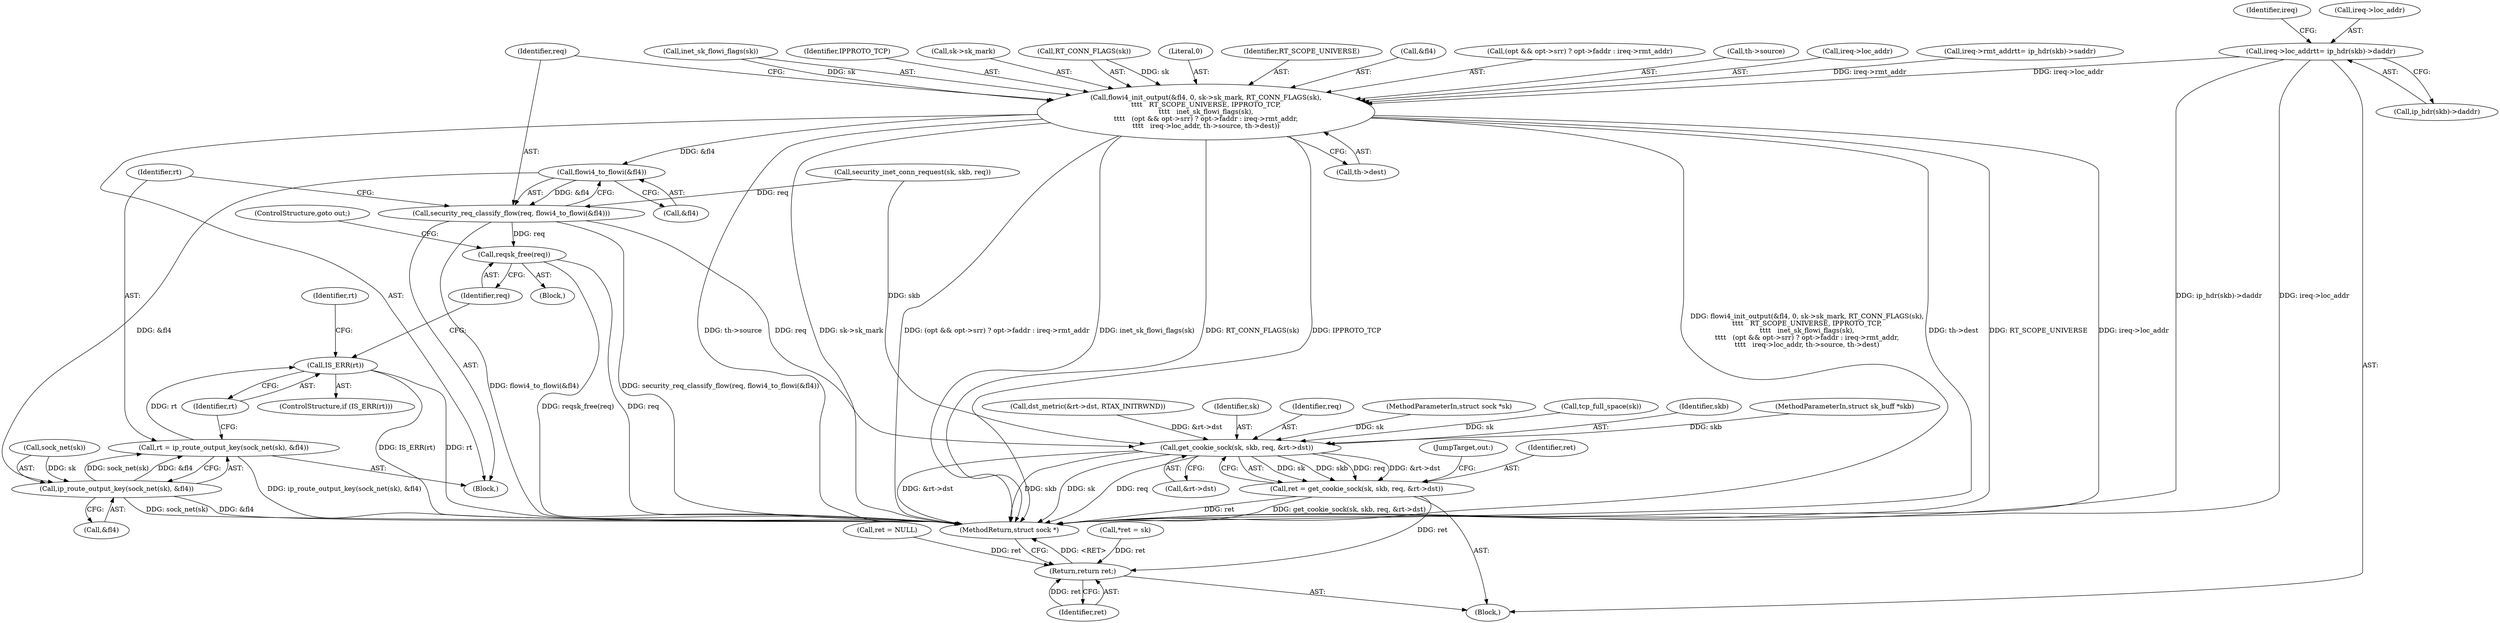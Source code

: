 digraph "0_linux_f6d8bd051c391c1c0458a30b2a7abcd939329259_28@pointer" {
"1000251" [label="(Call,ireq->loc_addr\t\t= ip_hdr(skb)->daddr)"];
"1000381" [label="(Call,flowi4_init_output(&fl4, 0, sk->sk_mark, RT_CONN_FLAGS(sk),\n\t\t\t\t   RT_SCOPE_UNIVERSE, IPPROTO_TCP,\n\t\t\t\t   inet_sk_flowi_flags(sk),\n\t\t\t\t   (opt && opt->srr) ? opt->faddr : ireq->rmt_addr,\n\t\t\t\t   ireq->loc_addr, th->source, th->dest))"];
"1000417" [label="(Call,flowi4_to_flowi(&fl4))"];
"1000415" [label="(Call,security_req_classify_flow(req, flowi4_to_flowi(&fl4)))"];
"1000431" [label="(Call,reqsk_free(req))"];
"1000472" [label="(Call,get_cookie_sock(sk, skb, req, &rt->dst))"];
"1000470" [label="(Call,ret = get_cookie_sock(sk, skb, req, &rt->dst))"];
"1000481" [label="(Return,return ret;)"];
"1000422" [label="(Call,ip_route_output_key(sock_net(sk), &fl4))"];
"1000420" [label="(Call,rt = ip_route_output_key(sock_net(sk), &fl4))"];
"1000428" [label="(Call,IS_ERR(rt))"];
"1000251" [label="(Call,ireq->loc_addr\t\t= ip_hdr(skb)->daddr)"];
"1000483" [label="(MethodReturn,struct sock *)"];
"1000412" [label="(Call,th->dest)"];
"1000420" [label="(Call,rt = ip_route_output_key(sock_net(sk), &fl4))"];
"1000418" [label="(Call,&fl4)"];
"1000430" [label="(Block,)"];
"1000432" [label="(Identifier,req)"];
"1000459" [label="(Call,dst_metric(&rt->dst, RTAX_INITRWND))"];
"1000109" [label="(Block,)"];
"1000384" [label="(Literal,0)"];
"1000425" [label="(Call,&fl4)"];
"1000392" [label="(Call,inet_sk_flowi_flags(sk))"];
"1000415" [label="(Call,security_req_classify_flow(req, flowi4_to_flowi(&fl4)))"];
"1000390" [label="(Identifier,RT_SCOPE_UNIVERSE)"];
"1000255" [label="(Call,ip_hdr(skb)->daddr)"];
"1000473" [label="(Identifier,sk)"];
"1000472" [label="(Call,get_cookie_sock(sk, skb, req, &rt->dst))"];
"1000475" [label="(Identifier,req)"];
"1000382" [label="(Call,&fl4)"];
"1000106" [label="(MethodParameterIn,struct sock *sk)"];
"1000394" [label="(Call,(opt && opt->srr) ? opt->faddr : ireq->rmt_addr)"];
"1000441" [label="(Call,tcp_full_space(sk))"];
"1000437" [label="(Identifier,rt)"];
"1000481" [label="(Return,return ret;)"];
"1000433" [label="(ControlStructure,goto out;)"];
"1000470" [label="(Call,ret = get_cookie_sock(sk, skb, req, &rt->dst))"];
"1000474" [label="(Identifier,skb)"];
"1000409" [label="(Call,th->source)"];
"1000471" [label="(Identifier,ret)"];
"1000480" [label="(JumpTarget,out:)"];
"1000431" [label="(Call,reqsk_free(req))"];
"1000427" [label="(ControlStructure,if (IS_ERR(rt)))"];
"1000422" [label="(Call,ip_route_output_key(sock_net(sk), &fl4))"];
"1000406" [label="(Call,ireq->loc_addr)"];
"1000197" [label="(Call,ret = NULL)"];
"1000421" [label="(Identifier,rt)"];
"1000417" [label="(Call,flowi4_to_flowi(&fl4))"];
"1000259" [label="(Call,ireq->rmt_addr\t\t= ip_hdr(skb)->saddr)"];
"1000476" [label="(Call,&rt->dst)"];
"1000379" [label="(Block,)"];
"1000429" [label="(Identifier,rt)"];
"1000391" [label="(Identifier,IPPROTO_TCP)"];
"1000423" [label="(Call,sock_net(sk))"];
"1000107" [label="(MethodParameterIn,struct sk_buff *skb)"];
"1000385" [label="(Call,sk->sk_mark)"];
"1000416" [label="(Identifier,req)"];
"1000482" [label="(Identifier,ret)"];
"1000388" [label="(Call,RT_CONN_FLAGS(sk))"];
"1000428" [label="(Call,IS_ERR(rt))"];
"1000381" [label="(Call,flowi4_init_output(&fl4, 0, sk->sk_mark, RT_CONN_FLAGS(sk),\n\t\t\t\t   RT_SCOPE_UNIVERSE, IPPROTO_TCP,\n\t\t\t\t   inet_sk_flowi_flags(sk),\n\t\t\t\t   (opt && opt->srr) ? opt->faddr : ireq->rmt_addr,\n\t\t\t\t   ireq->loc_addr, th->source, th->dest))"];
"1000134" [label="(Call,*ret = sk)"];
"1000261" [label="(Identifier,ireq)"];
"1000252" [label="(Call,ireq->loc_addr)"];
"1000361" [label="(Call,security_inet_conn_request(sk, skb, req))"];
"1000251" -> "1000109"  [label="AST: "];
"1000251" -> "1000255"  [label="CFG: "];
"1000252" -> "1000251"  [label="AST: "];
"1000255" -> "1000251"  [label="AST: "];
"1000261" -> "1000251"  [label="CFG: "];
"1000251" -> "1000483"  [label="DDG: ip_hdr(skb)->daddr"];
"1000251" -> "1000483"  [label="DDG: ireq->loc_addr"];
"1000251" -> "1000381"  [label="DDG: ireq->loc_addr"];
"1000381" -> "1000379"  [label="AST: "];
"1000381" -> "1000412"  [label="CFG: "];
"1000382" -> "1000381"  [label="AST: "];
"1000384" -> "1000381"  [label="AST: "];
"1000385" -> "1000381"  [label="AST: "];
"1000388" -> "1000381"  [label="AST: "];
"1000390" -> "1000381"  [label="AST: "];
"1000391" -> "1000381"  [label="AST: "];
"1000392" -> "1000381"  [label="AST: "];
"1000394" -> "1000381"  [label="AST: "];
"1000406" -> "1000381"  [label="AST: "];
"1000409" -> "1000381"  [label="AST: "];
"1000412" -> "1000381"  [label="AST: "];
"1000416" -> "1000381"  [label="CFG: "];
"1000381" -> "1000483"  [label="DDG: (opt && opt->srr) ? opt->faddr : ireq->rmt_addr"];
"1000381" -> "1000483"  [label="DDG: th->source"];
"1000381" -> "1000483"  [label="DDG: inet_sk_flowi_flags(sk)"];
"1000381" -> "1000483"  [label="DDG: th->dest"];
"1000381" -> "1000483"  [label="DDG: RT_CONN_FLAGS(sk)"];
"1000381" -> "1000483"  [label="DDG: RT_SCOPE_UNIVERSE"];
"1000381" -> "1000483"  [label="DDG: ireq->loc_addr"];
"1000381" -> "1000483"  [label="DDG: IPPROTO_TCP"];
"1000381" -> "1000483"  [label="DDG: flowi4_init_output(&fl4, 0, sk->sk_mark, RT_CONN_FLAGS(sk),\n\t\t\t\t   RT_SCOPE_UNIVERSE, IPPROTO_TCP,\n\t\t\t\t   inet_sk_flowi_flags(sk),\n\t\t\t\t   (opt && opt->srr) ? opt->faddr : ireq->rmt_addr,\n\t\t\t\t   ireq->loc_addr, th->source, th->dest)"];
"1000381" -> "1000483"  [label="DDG: sk->sk_mark"];
"1000388" -> "1000381"  [label="DDG: sk"];
"1000392" -> "1000381"  [label="DDG: sk"];
"1000259" -> "1000381"  [label="DDG: ireq->rmt_addr"];
"1000381" -> "1000417"  [label="DDG: &fl4"];
"1000417" -> "1000415"  [label="AST: "];
"1000417" -> "1000418"  [label="CFG: "];
"1000418" -> "1000417"  [label="AST: "];
"1000415" -> "1000417"  [label="CFG: "];
"1000417" -> "1000415"  [label="DDG: &fl4"];
"1000417" -> "1000422"  [label="DDG: &fl4"];
"1000415" -> "1000379"  [label="AST: "];
"1000416" -> "1000415"  [label="AST: "];
"1000421" -> "1000415"  [label="CFG: "];
"1000415" -> "1000483"  [label="DDG: security_req_classify_flow(req, flowi4_to_flowi(&fl4))"];
"1000415" -> "1000483"  [label="DDG: flowi4_to_flowi(&fl4)"];
"1000361" -> "1000415"  [label="DDG: req"];
"1000415" -> "1000431"  [label="DDG: req"];
"1000415" -> "1000472"  [label="DDG: req"];
"1000431" -> "1000430"  [label="AST: "];
"1000431" -> "1000432"  [label="CFG: "];
"1000432" -> "1000431"  [label="AST: "];
"1000433" -> "1000431"  [label="CFG: "];
"1000431" -> "1000483"  [label="DDG: req"];
"1000431" -> "1000483"  [label="DDG: reqsk_free(req)"];
"1000472" -> "1000470"  [label="AST: "];
"1000472" -> "1000476"  [label="CFG: "];
"1000473" -> "1000472"  [label="AST: "];
"1000474" -> "1000472"  [label="AST: "];
"1000475" -> "1000472"  [label="AST: "];
"1000476" -> "1000472"  [label="AST: "];
"1000470" -> "1000472"  [label="CFG: "];
"1000472" -> "1000483"  [label="DDG: &rt->dst"];
"1000472" -> "1000483"  [label="DDG: skb"];
"1000472" -> "1000483"  [label="DDG: req"];
"1000472" -> "1000483"  [label="DDG: sk"];
"1000472" -> "1000470"  [label="DDG: sk"];
"1000472" -> "1000470"  [label="DDG: skb"];
"1000472" -> "1000470"  [label="DDG: req"];
"1000472" -> "1000470"  [label="DDG: &rt->dst"];
"1000441" -> "1000472"  [label="DDG: sk"];
"1000106" -> "1000472"  [label="DDG: sk"];
"1000361" -> "1000472"  [label="DDG: skb"];
"1000107" -> "1000472"  [label="DDG: skb"];
"1000459" -> "1000472"  [label="DDG: &rt->dst"];
"1000470" -> "1000109"  [label="AST: "];
"1000471" -> "1000470"  [label="AST: "];
"1000480" -> "1000470"  [label="CFG: "];
"1000470" -> "1000483"  [label="DDG: get_cookie_sock(sk, skb, req, &rt->dst)"];
"1000470" -> "1000483"  [label="DDG: ret"];
"1000470" -> "1000481"  [label="DDG: ret"];
"1000481" -> "1000109"  [label="AST: "];
"1000481" -> "1000482"  [label="CFG: "];
"1000482" -> "1000481"  [label="AST: "];
"1000483" -> "1000481"  [label="CFG: "];
"1000481" -> "1000483"  [label="DDG: <RET>"];
"1000482" -> "1000481"  [label="DDG: ret"];
"1000134" -> "1000481"  [label="DDG: ret"];
"1000197" -> "1000481"  [label="DDG: ret"];
"1000422" -> "1000420"  [label="AST: "];
"1000422" -> "1000425"  [label="CFG: "];
"1000423" -> "1000422"  [label="AST: "];
"1000425" -> "1000422"  [label="AST: "];
"1000420" -> "1000422"  [label="CFG: "];
"1000422" -> "1000483"  [label="DDG: sock_net(sk)"];
"1000422" -> "1000483"  [label="DDG: &fl4"];
"1000422" -> "1000420"  [label="DDG: sock_net(sk)"];
"1000422" -> "1000420"  [label="DDG: &fl4"];
"1000423" -> "1000422"  [label="DDG: sk"];
"1000420" -> "1000379"  [label="AST: "];
"1000421" -> "1000420"  [label="AST: "];
"1000429" -> "1000420"  [label="CFG: "];
"1000420" -> "1000483"  [label="DDG: ip_route_output_key(sock_net(sk), &fl4)"];
"1000420" -> "1000428"  [label="DDG: rt"];
"1000428" -> "1000427"  [label="AST: "];
"1000428" -> "1000429"  [label="CFG: "];
"1000429" -> "1000428"  [label="AST: "];
"1000432" -> "1000428"  [label="CFG: "];
"1000437" -> "1000428"  [label="CFG: "];
"1000428" -> "1000483"  [label="DDG: IS_ERR(rt)"];
"1000428" -> "1000483"  [label="DDG: rt"];
}
